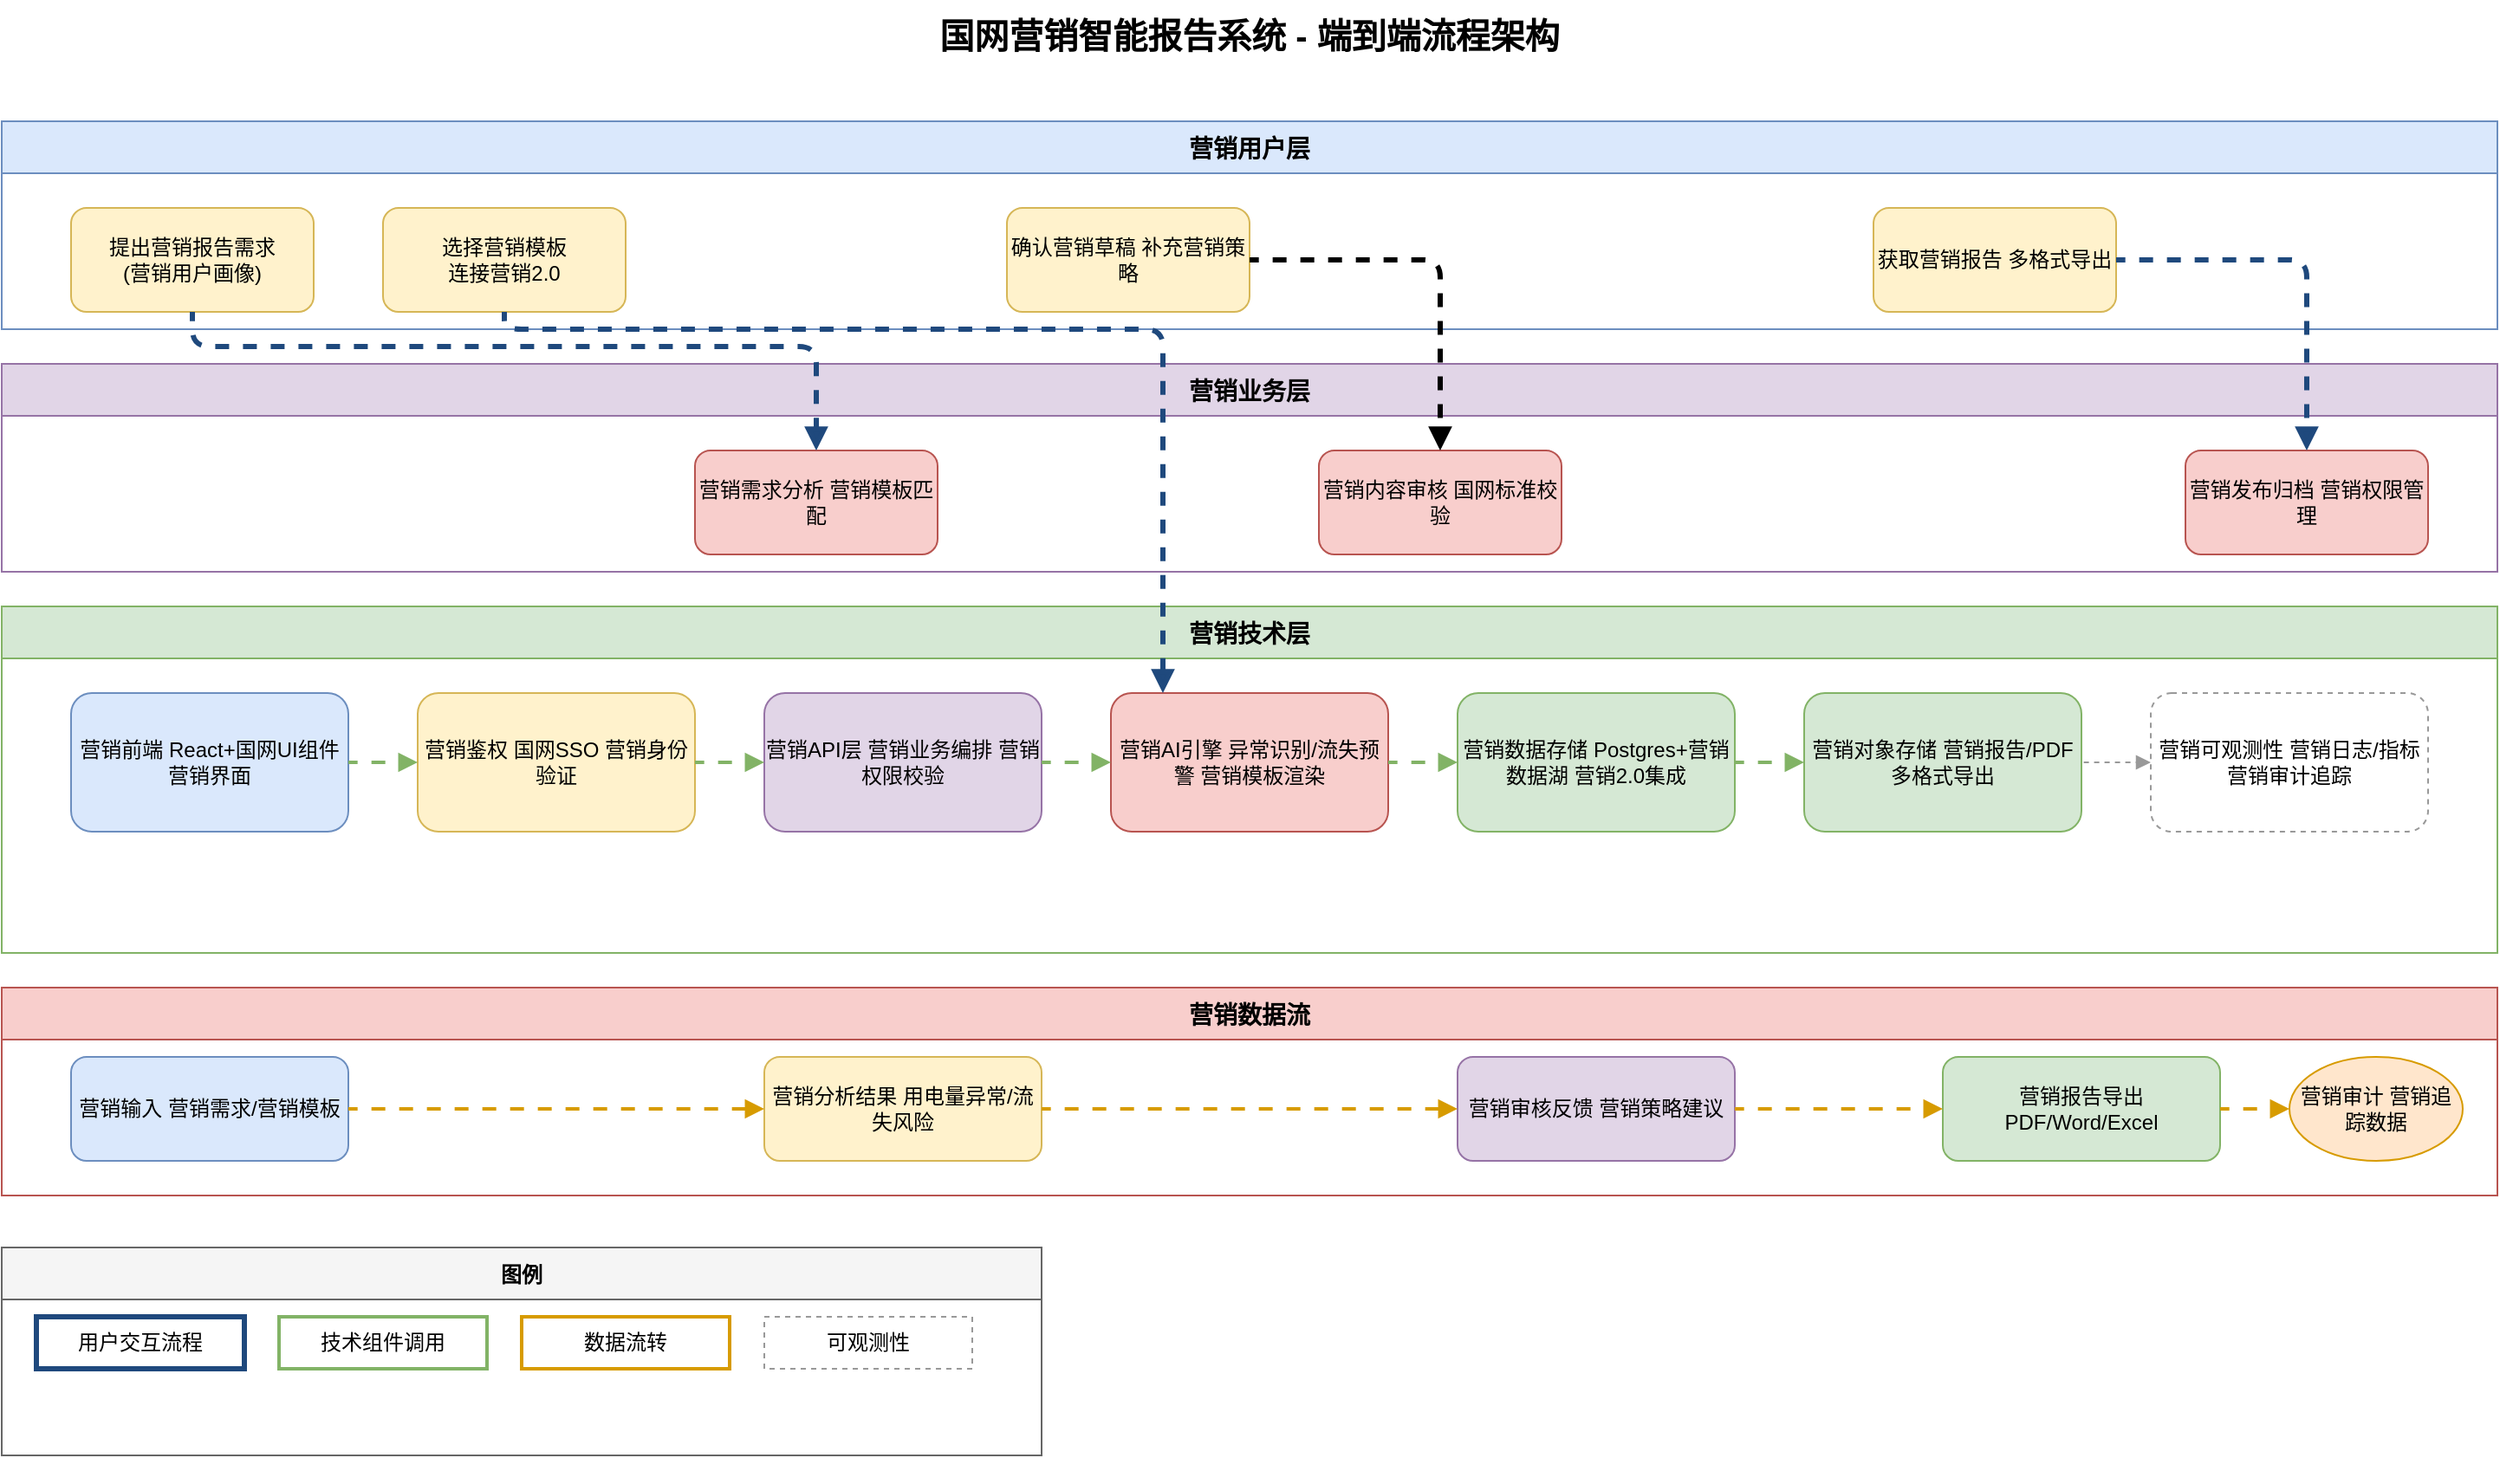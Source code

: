 <mxfile version="26.1.1">
  <diagram name="综合流程架构图" id="0">
    <mxGraphModel dx="941" dy="644" grid="1" gridSize="10" guides="1" tooltips="1" connect="1" arrows="1" fold="1" page="1" pageScale="1" pageWidth="1600" pageHeight="1200" math="0" shadow="0">
      <root>
        <mxCell id="0" />
        <mxCell id="1" parent="0" />
        <mxCell id="title" value="国网营销智能报告系统 - 端到端流程架构" style="text;html=1;strokeColor=none;fillColor=none;align=center;verticalAlign=middle;whiteSpace=wrap;rounded=0;fontSize=20;fontStyle=1;" parent="1" vertex="1">
          <mxGeometry x="600" y="30" width="400" height="40" as="geometry" />
        </mxCell>
        <mxCell id="user_layer" value="营销用户层" style="swimlane;fontStyle=1;horizontal=1;startSize=30;fillColor=#dae8fc;strokeColor=#6c8ebf;fontSize=14;" parent="1" vertex="1">
          <mxGeometry x="80" y="100" width="1440" height="120" as="geometry" />
        </mxCell>
        <mxCell id="u1" value="提出营销报告需求&lt;br&gt;(营销用户画像)" style="rounded=1;whiteSpace=wrap;html=1;fillColor=#fff2cc;strokeColor=#d6b656;" parent="user_layer" vertex="1">
          <mxGeometry x="40" y="50" width="140" height="60" as="geometry" />
        </mxCell>
        <mxCell id="u2" value="选择营销模板&lt;br&gt;连接营销2.0" style="rounded=1;whiteSpace=wrap;html=1;fillColor=#fff2cc;strokeColor=#d6b656;" parent="user_layer" vertex="1">
          <mxGeometry x="220" y="50" width="140" height="60" as="geometry" />
        </mxCell>
        <mxCell id="u3" value="确认营销草稿    补充营销策略" style="rounded=1;whiteSpace=wrap;html=1;fillColor=#fff2cc;strokeColor=#d6b656;" parent="user_layer" vertex="1">
          <mxGeometry x="580" y="50" width="140" height="60" as="geometry" />
        </mxCell>
        <mxCell id="u4" value="获取营销报告    多格式导出" style="rounded=1;whiteSpace=wrap;html=1;fillColor=#fff2cc;strokeColor=#d6b656;" parent="user_layer" vertex="1">
          <mxGeometry x="1080" y="50" width="140" height="60" as="geometry" />
        </mxCell>
        <mxCell id="business_layer" value="营销业务层" style="swimlane;fontStyle=1;horizontal=1;startSize=30;fillColor=#e1d5e7;strokeColor=#9673a6;fontSize=14;" parent="1" vertex="1">
          <mxGeometry x="80" y="240" width="1440" height="120" as="geometry" />
        </mxCell>
        <mxCell id="b1" value="营销需求分析    营销模板匹配" style="rounded=1;whiteSpace=wrap;html=1;fillColor=#f8cecc;strokeColor=#b85450;" parent="business_layer" vertex="1">
          <mxGeometry x="400" y="50" width="140" height="60" as="geometry" />
        </mxCell>
        <mxCell id="b2" value="营销内容审核    国网标准校验" style="rounded=1;whiteSpace=wrap;html=1;fillColor=#f8cecc;strokeColor=#b85450;" parent="business_layer" vertex="1">
          <mxGeometry x="760" y="50" width="140" height="60" as="geometry" />
        </mxCell>
        <mxCell id="b3" value="营销发布归档    营销权限管理" style="rounded=1;whiteSpace=wrap;html=1;fillColor=#f8cecc;strokeColor=#b85450;" parent="business_layer" vertex="1">
          <mxGeometry x="1260" y="50" width="140" height="60" as="geometry" />
        </mxCell>
        <mxCell id="tech_layer" value="营销技术层" style="swimlane;fontStyle=1;horizontal=1;startSize=30;fillColor=#d5e8d4;strokeColor=#82b366;fontSize=14;" parent="1" vertex="1">
          <mxGeometry x="80" y="380" width="1440" height="200" as="geometry" />
        </mxCell>
        <mxCell id="t1" value="营销前端    React+国网UI组件    营销界面" style="rounded=1;whiteSpace=wrap;html=1;fillColor=#dae8fc;strokeColor=#6c8ebf;" parent="tech_layer" vertex="1">
          <mxGeometry x="40" y="50" width="160" height="80" as="geometry" />
        </mxCell>
        <mxCell id="t2" value="营销鉴权    国网SSO    营销身份验证" style="rounded=1;whiteSpace=wrap;html=1;fillColor=#fff2cc;strokeColor=#d6b656;" parent="tech_layer" vertex="1">
          <mxGeometry x="240" y="50" width="160" height="80" as="geometry" />
        </mxCell>
        <mxCell id="t3" value="营销API层    营销业务编排    营销权限校验" style="rounded=1;whiteSpace=wrap;html=1;fillColor=#e1d5e7;strokeColor=#9673a6;" parent="tech_layer" vertex="1">
          <mxGeometry x="440" y="50" width="160" height="80" as="geometry" />
        </mxCell>
        <mxCell id="t4" value="营销AI引擎    异常识别/流失预警    营销模板渲染" style="rounded=1;whiteSpace=wrap;html=1;fillColor=#f8cecc;strokeColor=#b85450;" parent="tech_layer" vertex="1">
          <mxGeometry x="640" y="50" width="160" height="80" as="geometry" />
        </mxCell>
        <mxCell id="t5" value="营销数据存储    Postgres+营销数据湖    营销2.0集成" style="rounded=1;whiteSpace=wrap;html=1;fillColor=#d5e8d4;strokeColor=#82b366;" parent="tech_layer" vertex="1">
          <mxGeometry x="840" y="50" width="160" height="80" as="geometry" />
        </mxCell>
        <mxCell id="t6" value="营销对象存储    营销报告/PDF    多格式导出" style="rounded=1;whiteSpace=wrap;html=1;fillColor=#d5e8d4;strokeColor=#82b366;" parent="tech_layer" vertex="1">
          <mxGeometry x="1040" y="50" width="160" height="80" as="geometry" />
        </mxCell>
        <mxCell id="t7" value="营销可观测性    营销日志/指标    营销审计追踪" style="rounded=1;whiteSpace=wrap;html=1;fillColor=#ffffff;strokeColor=#999999;dashed=1;" parent="tech_layer" vertex="1">
          <mxGeometry x="1240" y="50" width="160" height="80" as="geometry" />
        </mxCell>
        <mxCell id="data_layer" value="营销数据流" style="swimlane;fontStyle=1;horizontal=1;startSize=30;fillColor=#f8cecc;strokeColor=#b85450;fontSize=14;" parent="1" vertex="1">
          <mxGeometry x="80" y="600" width="1440" height="120" as="geometry" />
        </mxCell>
        <mxCell id="d1" value="营销输入    营销需求/营销模板" style="rounded=1;whiteSpace=wrap;html=1;fillColor=#dae8fc;strokeColor=#6c8ebf;" parent="data_layer" vertex="1">
          <mxGeometry x="40" y="40" width="160" height="60" as="geometry" />
        </mxCell>
        <mxCell id="d2" value="营销分析结果    用电量异常/流失风险" style="rounded=1;whiteSpace=wrap;html=1;fillColor=#fff2cc;strokeColor=#d6b656;" parent="data_layer" vertex="1">
          <mxGeometry x="440" y="40" width="160" height="60" as="geometry" />
        </mxCell>
        <mxCell id="d3" value="营销审核反馈    营销策略建议" style="rounded=1;whiteSpace=wrap;html=1;fillColor=#e1d5e7;strokeColor=#9673a6;" parent="data_layer" vertex="1">
          <mxGeometry x="840" y="40" width="160" height="60" as="geometry" />
        </mxCell>
        <mxCell id="d4" value="营销报告导出    PDF/Word/Excel" style="rounded=1;whiteSpace=wrap;html=1;fillColor=#d5e8d4;strokeColor=#82b366;" parent="data_layer" vertex="1">
          <mxGeometry x="1120" y="40" width="160" height="60" as="geometry" />
        </mxCell>
        <mxCell id="d5" value="营销审计    营销追踪数据" style="ellipse;whiteSpace=wrap;html=1;fillColor=#ffe6cc;strokeColor=#d79b00;" parent="data_layer" vertex="1">
          <mxGeometry x="1320" y="40" width="100" height="60" as="geometry" />
        </mxCell>
        <mxCell id="data_flow4" style="edgeStyle=orthogonalEdgeStyle;orthogonalLoop=1;jettySize=auto;html=1;strokeWidth=2;strokeColor=#d79b00;endArrow=block;flowAnimation=1;rounded=1;shadow=0;" parent="data_layer" source="d4" target="d5" edge="1">
          <mxGeometry relative="1" as="geometry" />
        </mxCell>
        <mxCell id="flow1" style="edgeStyle=orthogonalEdgeStyle;orthogonalLoop=1;jettySize=auto;html=1;strokeWidth=3;strokeColor=#1f497d;endArrow=block;flowAnimation=1;rounded=1;shadow=0;" parent="1" source="u1" target="b1" edge="1">
          <mxGeometry relative="1" as="geometry">
            <Array as="points">
              <mxPoint x="190" y="230" />
              <mxPoint x="550" y="230" />
            </Array>
          </mxGeometry>
        </mxCell>
        <mxCell id="flow2" style="edgeStyle=orthogonalEdgeStyle;orthogonalLoop=1;jettySize=auto;html=1;strokeWidth=3;strokeColor=#1f497d;endArrow=block;flowAnimation=1;rounded=1;shadow=0;" parent="1" source="u2" target="t4" edge="1">
          <mxGeometry relative="1" as="geometry">
            <Array as="points">
              <mxPoint x="370" y="220" />
              <mxPoint x="750" y="220" />
            </Array>
          </mxGeometry>
        </mxCell>
        <mxCell id="flow3" style="edgeStyle=orthogonalEdgeStyle;orthogonalLoop=1;jettySize=auto;html=1;strokeWidth=3;strokeColor=default;endArrow=block;flowAnimation=1;rounded=1;shadow=0;" parent="1" source="u3" target="b2" edge="1">
          <mxGeometry relative="1" as="geometry" />
        </mxCell>
        <mxCell id="flow4" style="edgeStyle=orthogonalEdgeStyle;orthogonalLoop=1;jettySize=auto;html=1;strokeWidth=3;strokeColor=#1f497d;endArrow=block;flowAnimation=1;rounded=1;shadow=0;" parent="1" source="u4" target="b3" edge="1">
          <mxGeometry relative="1" as="geometry" />
        </mxCell>
        <mxCell id="tech_flow1" style="edgeStyle=orthogonalEdgeStyle;orthogonalLoop=1;jettySize=auto;html=1;strokeWidth=2;strokeColor=#82b366;endArrow=block;flowAnimation=1;rounded=1;shadow=0;" parent="1" source="t1" target="t2" edge="1">
          <mxGeometry relative="1" as="geometry" />
        </mxCell>
        <mxCell id="tech_flow2" style="edgeStyle=orthogonalEdgeStyle;orthogonalLoop=1;jettySize=auto;html=1;strokeWidth=2;strokeColor=#82b366;endArrow=block;flowAnimation=1;rounded=1;shadow=0;" parent="1" source="t2" target="t3" edge="1">
          <mxGeometry relative="1" as="geometry" />
        </mxCell>
        <mxCell id="tech_flow3" style="edgeStyle=orthogonalEdgeStyle;orthogonalLoop=1;jettySize=auto;html=1;strokeWidth=2;strokeColor=#82b366;endArrow=block;flowAnimation=1;rounded=1;shadow=0;" parent="1" source="t3" target="t4" edge="1">
          <mxGeometry relative="1" as="geometry" />
        </mxCell>
        <mxCell id="tech_flow4" style="edgeStyle=orthogonalEdgeStyle;orthogonalLoop=1;jettySize=auto;html=1;strokeWidth=2;strokeColor=#82b366;endArrow=block;flowAnimation=1;rounded=1;shadow=0;" parent="1" source="t4" target="t5" edge="1">
          <mxGeometry relative="1" as="geometry" />
        </mxCell>
        <mxCell id="tech_flow5" style="edgeStyle=orthogonalEdgeStyle;orthogonalLoop=1;jettySize=auto;html=1;strokeWidth=2;strokeColor=#82b366;endArrow=block;flowAnimation=1;rounded=1;shadow=0;" parent="1" source="t5" target="t6" edge="1">
          <mxGeometry relative="1" as="geometry" />
        </mxCell>
        <mxCell id="tech_flow6" style="edgeStyle=orthogonalEdgeStyle;orthogonalLoop=1;jettySize=auto;html=1;strokeWidth=1;strokeColor=#999999;endArrow=block;dashed=1;flowAnimation=1;rounded=1;shadow=0;" parent="1" source="t6" target="t7" edge="1">
          <mxGeometry relative="1" as="geometry" />
        </mxCell>
        <mxCell id="data_flow1" style="edgeStyle=orthogonalEdgeStyle;orthogonalLoop=1;jettySize=auto;html=1;strokeWidth=2;strokeColor=#d79b00;endArrow=block;flowAnimation=1;rounded=1;shadow=0;" parent="1" source="d1" target="d2" edge="1">
          <mxGeometry relative="1" as="geometry" />
        </mxCell>
        <mxCell id="data_flow2" style="edgeStyle=orthogonalEdgeStyle;orthogonalLoop=1;jettySize=auto;html=1;strokeWidth=2;strokeColor=#d79b00;endArrow=block;flowAnimation=1;rounded=1;shadow=0;" parent="1" source="d2" target="d3" edge="1">
          <mxGeometry relative="1" as="geometry" />
        </mxCell>
        <mxCell id="data_flow3" style="edgeStyle=orthogonalEdgeStyle;orthogonalLoop=1;jettySize=auto;html=1;strokeWidth=2;strokeColor=#d79b00;endArrow=block;flowAnimation=1;rounded=1;shadow=0;" parent="1" source="d3" target="d4" edge="1">
          <mxGeometry relative="1" as="geometry" />
        </mxCell>
        <mxCell id="legend" value="图例" style="swimlane;fontStyle=1;horizontal=1;startSize=30;fillColor=#f5f5f5;strokeColor=#666666;fontSize=12;" parent="1" vertex="1">
          <mxGeometry x="80" y="750" width="600" height="120" as="geometry" />
        </mxCell>
        <mxCell id="legend1" value="用户交互流程" style="rounded=0;whiteSpace=wrap;html=1;fillColor=none;strokeColor=#1f497d;strokeWidth=3;" parent="legend" vertex="1">
          <mxGeometry x="20" y="40" width="120" height="30" as="geometry" />
        </mxCell>
        <mxCell id="legend2" value="技术组件调用" style="rounded=0;whiteSpace=wrap;html=1;fillColor=none;strokeColor=#82b366;strokeWidth=2;" parent="legend" vertex="1">
          <mxGeometry x="160" y="40" width="120" height="30" as="geometry" />
        </mxCell>
        <mxCell id="legend3" value="数据流转" style="rounded=0;whiteSpace=wrap;html=1;fillColor=none;strokeColor=#d79b00;strokeWidth=2;" parent="legend" vertex="1">
          <mxGeometry x="300" y="40" width="120" height="30" as="geometry" />
        </mxCell>
        <mxCell id="legend4" value="可观测性" style="rounded=0;whiteSpace=wrap;html=1;fillColor=none;strokeColor=#999999;strokeWidth=1;dashed=1;" parent="legend" vertex="1">
          <mxGeometry x="440" y="40" width="120" height="30" as="geometry" />
        </mxCell>
      </root>
    </mxGraphModel>
  </diagram>
</mxfile>
